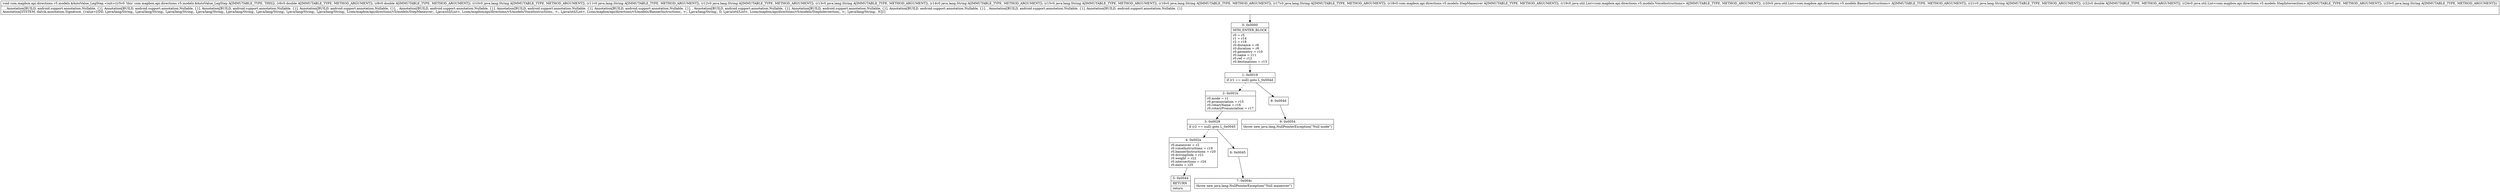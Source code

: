 digraph "CFG forcom.mapbox.api.directions.v5.models.$AutoValue_LegStep.\<init\>(DDLjava\/lang\/String;Ljava\/lang\/String;Ljava\/lang\/String;Ljava\/lang\/String;Ljava\/lang\/String;Ljava\/lang\/String;Ljava\/lang\/String;Ljava\/lang\/String;Lcom\/mapbox\/api\/directions\/v5\/models\/StepManeuver;Ljava\/util\/List;Ljava\/util\/List;Ljava\/lang\/String;DLjava\/util\/List;Ljava\/lang\/String;)V" {
Node_0 [shape=record,label="{0\:\ 0x0000|MTH_ENTER_BLOCK\l|r0 = r5\lr1 = r14\lr2 = r18\lr0.distance = r6\lr0.duration = r8\lr0.geometry = r10\lr0.name = r11\lr0.ref = r12\lr0.destinations = r13\l}"];
Node_1 [shape=record,label="{1\:\ 0x0019|if (r1 == null) goto L_0x004d\l}"];
Node_2 [shape=record,label="{2\:\ 0x001b|r0.mode = r1\lr0.pronunciation = r15\lr0.rotaryName = r16\lr0.rotaryPronunciation = r17\l}"];
Node_3 [shape=record,label="{3\:\ 0x0028|if (r2 == null) goto L_0x0045\l}"];
Node_4 [shape=record,label="{4\:\ 0x002a|r0.maneuver = r2\lr0.voiceInstructions = r19\lr0.bannerInstructions = r20\lr0.drivingSide = r21\lr0.weight = r22\lr0.intersections = r24\lr0.exits = r25\l}"];
Node_5 [shape=record,label="{5\:\ 0x0044|RETURN\l|return\l}"];
Node_6 [shape=record,label="{6\:\ 0x0045}"];
Node_7 [shape=record,label="{7\:\ 0x004c|throw new java.lang.NullPointerException(\"Null maneuver\")\l}"];
Node_8 [shape=record,label="{8\:\ 0x004d}"];
Node_9 [shape=record,label="{9\:\ 0x0054|throw new java.lang.NullPointerException(\"Null mode\")\l}"];
MethodNode[shape=record,label="{void com.mapbox.api.directions.v5.models.$AutoValue_LegStep.\<init\>((r5v0 'this' com.mapbox.api.directions.v5.models.$AutoValue_LegStep A[IMMUTABLE_TYPE, THIS]), (r6v0 double A[IMMUTABLE_TYPE, METHOD_ARGUMENT]), (r8v0 double A[IMMUTABLE_TYPE, METHOD_ARGUMENT]), (r10v0 java.lang.String A[IMMUTABLE_TYPE, METHOD_ARGUMENT]), (r11v0 java.lang.String A[IMMUTABLE_TYPE, METHOD_ARGUMENT]), (r12v0 java.lang.String A[IMMUTABLE_TYPE, METHOD_ARGUMENT]), (r13v0 java.lang.String A[IMMUTABLE_TYPE, METHOD_ARGUMENT]), (r14v0 java.lang.String A[IMMUTABLE_TYPE, METHOD_ARGUMENT]), (r15v0 java.lang.String A[IMMUTABLE_TYPE, METHOD_ARGUMENT]), (r16v0 java.lang.String A[IMMUTABLE_TYPE, METHOD_ARGUMENT]), (r17v0 java.lang.String A[IMMUTABLE_TYPE, METHOD_ARGUMENT]), (r18v0 com.mapbox.api.directions.v5.models.StepManeuver A[IMMUTABLE_TYPE, METHOD_ARGUMENT]), (r19v0 java.util.List\<com.mapbox.api.directions.v5.models.VoiceInstructions\> A[IMMUTABLE_TYPE, METHOD_ARGUMENT]), (r20v0 java.util.List\<com.mapbox.api.directions.v5.models.BannerInstructions\> A[IMMUTABLE_TYPE, METHOD_ARGUMENT]), (r21v0 java.lang.String A[IMMUTABLE_TYPE, METHOD_ARGUMENT]), (r22v0 double A[IMMUTABLE_TYPE, METHOD_ARGUMENT]), (r24v0 java.util.List\<com.mapbox.api.directions.v5.models.StepIntersection\> A[IMMUTABLE_TYPE, METHOD_ARGUMENT]), (r25v0 java.lang.String A[IMMUTABLE_TYPE, METHOD_ARGUMENT]))  | , , Annotation[BUILD, android.support.annotation.Nullable, \{\}], Annotation[BUILD, android.support.annotation.Nullable, \{\}], Annotation[BUILD, android.support.annotation.Nullable, \{\}], Annotation[BUILD, android.support.annotation.Nullable, \{\}], , Annotation[BUILD, android.support.annotation.Nullable, \{\}], Annotation[BUILD, android.support.annotation.Nullable, \{\}], Annotation[BUILD, android.support.annotation.Nullable, \{\}], , Annotation[BUILD, android.support.annotation.Nullable, \{\}], Annotation[BUILD, android.support.annotation.Nullable, \{\}], Annotation[BUILD, android.support.annotation.Nullable, \{\}], , Annotation[BUILD, android.support.annotation.Nullable, \{\}], Annotation[BUILD, android.support.annotation.Nullable, \{\}]\lAnnotation[SYSTEM, dalvik.annotation.Signature, \{value=[(DD, Ljava\/lang\/String;, Ljava\/lang\/String;, Ljava\/lang\/String;, Ljava\/lang\/String;, Ljava\/lang\/String;, Ljava\/lang\/String;, Ljava\/lang\/String;, Ljava\/lang\/String;, Lcom\/mapbox\/api\/directions\/v5\/models\/StepManeuver;, Ljava\/util\/List\<, Lcom\/mapbox\/api\/directions\/v5\/models\/VoiceInstructions;, \>;, Ljava\/util\/List\<, Lcom\/mapbox\/api\/directions\/v5\/models\/BannerInstructions;, \>;, Ljava\/lang\/String;, D, Ljava\/util\/List\<, Lcom\/mapbox\/api\/directions\/v5\/models\/StepIntersection;, \>;, Ljava\/lang\/String;, )V]\}]\l}"];
MethodNode -> Node_0;
Node_0 -> Node_1;
Node_1 -> Node_2[style=dashed];
Node_1 -> Node_8;
Node_2 -> Node_3;
Node_3 -> Node_4[style=dashed];
Node_3 -> Node_6;
Node_4 -> Node_5;
Node_6 -> Node_7;
Node_8 -> Node_9;
}

